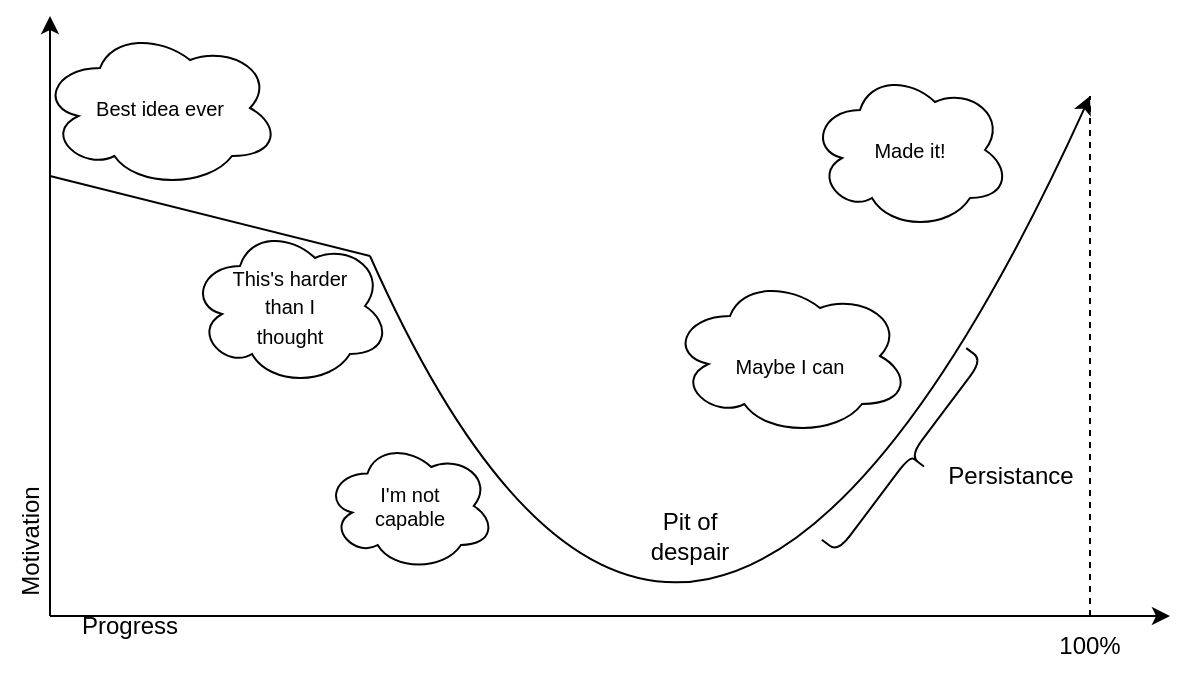 <mxfile version="22.0.0" type="device">
  <diagram id="WzgHRxW3obHOLDSEwUFS" name="Page-1">
    <mxGraphModel dx="733" dy="459" grid="1" gridSize="10" guides="1" tooltips="1" connect="1" arrows="1" fold="1" page="1" pageScale="1" pageWidth="850" pageHeight="1100" math="0" shadow="0">
      <root>
        <mxCell id="0" />
        <mxCell id="1" parent="0" />
        <mxCell id="ROLl3-lBn_NiGRetbUQz-30" value="" style="ellipse;shape=cloud;whiteSpace=wrap;html=1;fontSize=10;gradientDirection=west;" parent="1" vertex="1">
          <mxGeometry x="257.5" y="372.5" width="85" height="65" as="geometry" />
        </mxCell>
        <mxCell id="ROLl3-lBn_NiGRetbUQz-28" value="" style="ellipse;shape=cloud;whiteSpace=wrap;html=1;fontSize=10;gradientDirection=west;" parent="1" vertex="1">
          <mxGeometry x="500" y="187" width="100" height="80" as="geometry" />
        </mxCell>
        <mxCell id="ROLl3-lBn_NiGRetbUQz-27" value="" style="ellipse;shape=cloud;whiteSpace=wrap;html=1;fontSize=10;gradientDirection=west;" parent="1" vertex="1">
          <mxGeometry x="430" y="290" width="120" height="80" as="geometry" />
        </mxCell>
        <mxCell id="ROLl3-lBn_NiGRetbUQz-24" value="" style="ellipse;shape=cloud;whiteSpace=wrap;html=1;fontSize=10;gradientDirection=west;" parent="1" vertex="1">
          <mxGeometry x="115" y="166" width="120" height="80" as="geometry" />
        </mxCell>
        <mxCell id="ROLl3-lBn_NiGRetbUQz-22" value="" style="ellipse;shape=cloud;whiteSpace=wrap;html=1;fontSize=10;gradientDirection=west;" parent="1" vertex="1">
          <mxGeometry x="190" y="265" width="100" height="80" as="geometry" />
        </mxCell>
        <mxCell id="ROLl3-lBn_NiGRetbUQz-3" value="" style="curved=1;endArrow=classic;html=1;rounded=0;" parent="1" edge="1">
          <mxGeometry width="50" height="50" relative="1" as="geometry">
            <mxPoint x="280" y="280" as="sourcePoint" />
            <mxPoint x="640" y="200" as="targetPoint" />
            <Array as="points">
              <mxPoint x="440" y="640" />
            </Array>
          </mxGeometry>
        </mxCell>
        <mxCell id="ROLl3-lBn_NiGRetbUQz-4" value="" style="endArrow=none;html=1;rounded=0;" parent="1" edge="1">
          <mxGeometry width="50" height="50" relative="1" as="geometry">
            <mxPoint x="120" y="240" as="sourcePoint" />
            <mxPoint x="280" y="280" as="targetPoint" />
          </mxGeometry>
        </mxCell>
        <mxCell id="ROLl3-lBn_NiGRetbUQz-5" value="" style="endArrow=classic;html=1;rounded=0;" parent="1" edge="1">
          <mxGeometry width="50" height="50" relative="1" as="geometry">
            <mxPoint x="120" y="460" as="sourcePoint" />
            <mxPoint x="120" y="160" as="targetPoint" />
          </mxGeometry>
        </mxCell>
        <mxCell id="ROLl3-lBn_NiGRetbUQz-6" value="" style="endArrow=classic;html=1;rounded=0;" parent="1" edge="1">
          <mxGeometry width="50" height="50" relative="1" as="geometry">
            <mxPoint x="120" y="460" as="sourcePoint" />
            <mxPoint x="680" y="460" as="targetPoint" />
          </mxGeometry>
        </mxCell>
        <mxCell id="ROLl3-lBn_NiGRetbUQz-7" value="Progress" style="text;html=1;strokeColor=none;fillColor=none;align=center;verticalAlign=middle;whiteSpace=wrap;rounded=0;" parent="1" vertex="1">
          <mxGeometry x="130" y="450" width="60" height="30" as="geometry" />
        </mxCell>
        <mxCell id="ROLl3-lBn_NiGRetbUQz-9" value="Motivation" style="text;html=1;strokeColor=none;fillColor=none;align=center;verticalAlign=middle;whiteSpace=wrap;rounded=0;rotation=270;" parent="1" vertex="1">
          <mxGeometry x="80" y="407.5" width="60" height="30" as="geometry" />
        </mxCell>
        <mxCell id="ROLl3-lBn_NiGRetbUQz-10" value="" style="endArrow=none;dashed=1;html=1;rounded=0;" parent="1" edge="1">
          <mxGeometry width="50" height="50" relative="1" as="geometry">
            <mxPoint x="640" y="460" as="sourcePoint" />
            <mxPoint x="640" y="200" as="targetPoint" />
          </mxGeometry>
        </mxCell>
        <mxCell id="ROLl3-lBn_NiGRetbUQz-11" value="100%" style="text;html=1;strokeColor=none;fillColor=none;align=center;verticalAlign=middle;whiteSpace=wrap;rounded=0;" parent="1" vertex="1">
          <mxGeometry x="610" y="460" width="60" height="30" as="geometry" />
        </mxCell>
        <mxCell id="ROLl3-lBn_NiGRetbUQz-14" value="Pit of despair" style="text;html=1;strokeColor=none;fillColor=none;align=center;verticalAlign=middle;whiteSpace=wrap;rounded=0;" parent="1" vertex="1">
          <mxGeometry x="410" y="405" width="60" height="30" as="geometry" />
        </mxCell>
        <mxCell id="ROLl3-lBn_NiGRetbUQz-16" value="" style="shape=curlyBracket;whiteSpace=wrap;html=1;rounded=1;flipH=1;fillColor=#F80C0C;gradientColor=#ffffff;gradientDirection=west;size=0.5;rotation=37;" parent="1" vertex="1">
          <mxGeometry x="540" y="320" width="20" height="120" as="geometry" />
        </mxCell>
        <mxCell id="ROLl3-lBn_NiGRetbUQz-17" value="Persistance" style="text;html=1;align=center;verticalAlign=middle;resizable=0;points=[];autosize=1;strokeColor=none;fillColor=none;" parent="1" vertex="1">
          <mxGeometry x="555" y="375" width="90" height="30" as="geometry" />
        </mxCell>
        <mxCell id="ROLl3-lBn_NiGRetbUQz-19" value="&lt;font style=&quot;font-size: 10px&quot;&gt;Best idea ever&lt;/font&gt;" style="text;html=1;strokeColor=none;fillColor=none;align=center;verticalAlign=middle;whiteSpace=wrap;rounded=0;" parent="1" vertex="1">
          <mxGeometry x="130" y="200" width="90" height="12" as="geometry" />
        </mxCell>
        <mxCell id="ROLl3-lBn_NiGRetbUQz-20" value="&lt;font style=&quot;font-size: 10px&quot;&gt;This&#39;s harder than I thought&lt;/font&gt;" style="text;html=1;strokeColor=none;fillColor=none;align=center;verticalAlign=middle;whiteSpace=wrap;rounded=0;" parent="1" vertex="1">
          <mxGeometry x="210" y="290" width="60" height="30" as="geometry" />
        </mxCell>
        <mxCell id="ROLl3-lBn_NiGRetbUQz-21" value="I&#39;m not capable" style="text;html=1;strokeColor=none;fillColor=none;align=center;verticalAlign=middle;whiteSpace=wrap;rounded=0;fontSize=10;" parent="1" vertex="1">
          <mxGeometry x="270" y="390" width="60" height="30" as="geometry" />
        </mxCell>
        <mxCell id="ROLl3-lBn_NiGRetbUQz-25" value="Maybe I can" style="text;html=1;strokeColor=none;fillColor=none;align=center;verticalAlign=middle;whiteSpace=wrap;rounded=0;fontSize=10;" parent="1" vertex="1">
          <mxGeometry x="460" y="320" width="60" height="30" as="geometry" />
        </mxCell>
        <mxCell id="ROLl3-lBn_NiGRetbUQz-26" value="Made it!" style="text;html=1;strokeColor=none;fillColor=none;align=center;verticalAlign=middle;whiteSpace=wrap;rounded=0;fontSize=10;" parent="1" vertex="1">
          <mxGeometry x="520" y="212" width="60" height="30" as="geometry" />
        </mxCell>
      </root>
    </mxGraphModel>
  </diagram>
</mxfile>
